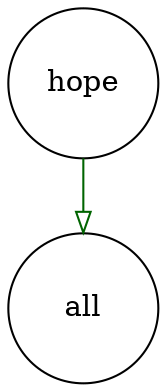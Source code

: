 digraph partagr_hope_all { 
 K=0.6 
 "hope" -> { "all" } [color="darkgreen", arrowhead="onormal", penwidth=1, href="#424"]; 
 "hope" [shape="circle", fixedsize="true", height=1, width=1, style="filled", fillcolor="white", href="#hope"]; 
 "all" [shape="circle", fixedsize="true", height=1, width=1, style="filled", fillcolor="white", href="#all"]; 

}